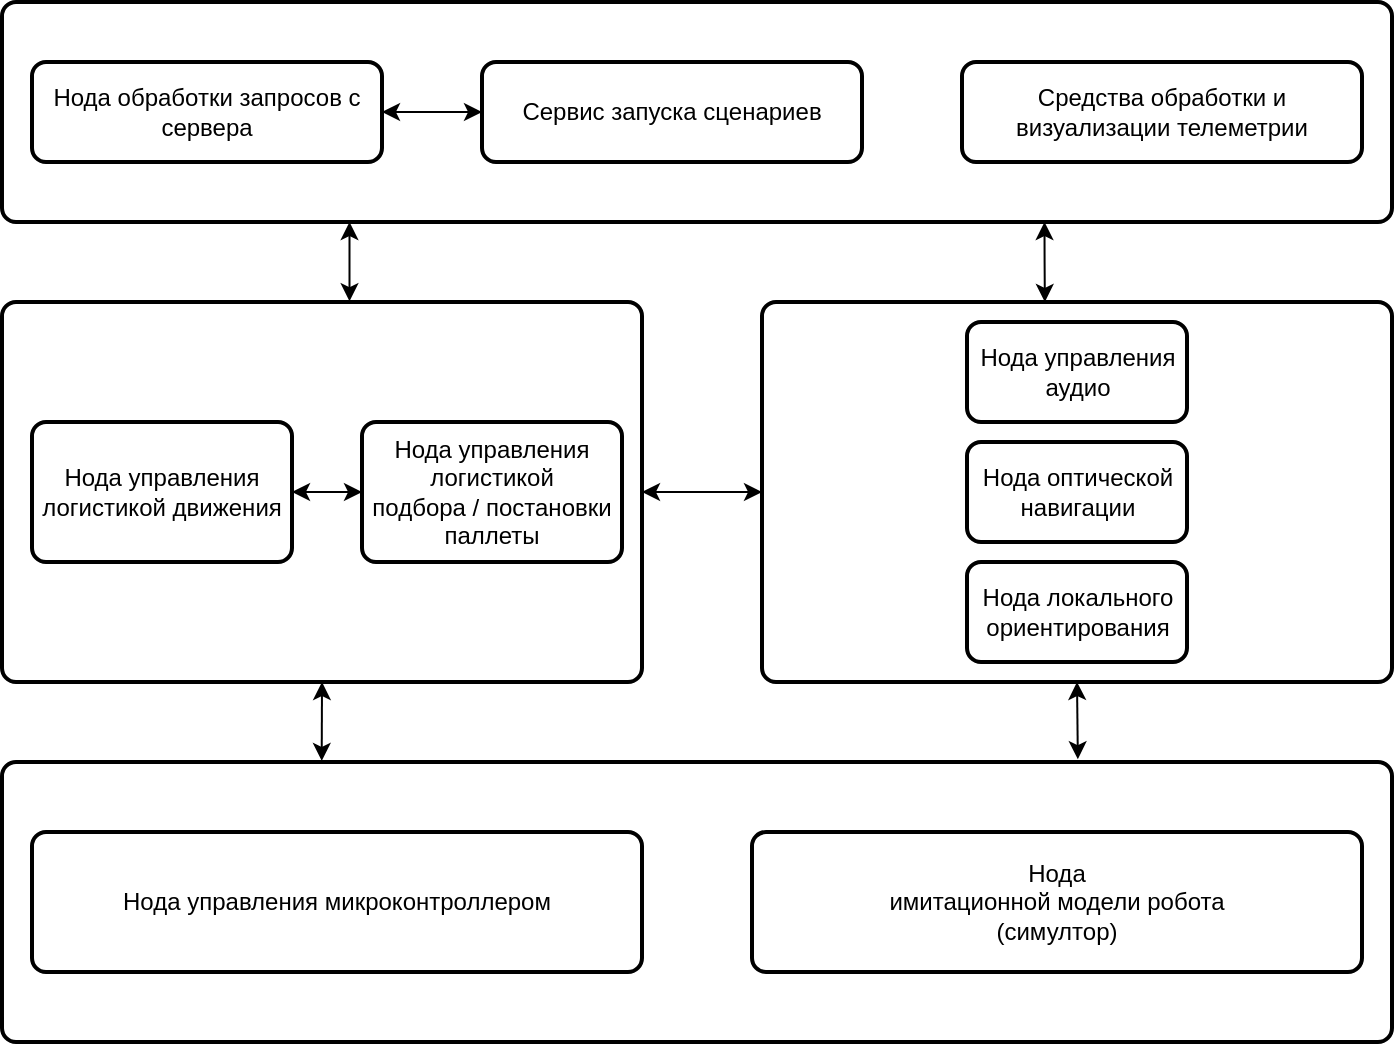 <mxfile version="24.8.3">
  <diagram name="Страница — 1" id="Lid2r2EDo0fxVjvlRvmw">
    <mxGraphModel dx="1235" dy="614" grid="1" gridSize="10" guides="1" tooltips="1" connect="1" arrows="1" fold="1" page="1" pageScale="1" pageWidth="827" pageHeight="1169" math="0" shadow="0">
      <root>
        <mxCell id="0" />
        <mxCell id="1" parent="0" />
        <mxCell id="lm9w9J3FANfo3lZdisOQ-15" value="" style="rounded=1;whiteSpace=wrap;html=1;absoluteArcSize=1;arcSize=14;strokeWidth=2;" vertex="1" parent="1">
          <mxGeometry x="120" y="20" width="695" height="110" as="geometry" />
        </mxCell>
        <mxCell id="lm9w9J3FANfo3lZdisOQ-14" value="" style="rounded=1;whiteSpace=wrap;html=1;absoluteArcSize=1;arcSize=14;strokeWidth=2;" vertex="1" parent="1">
          <mxGeometry x="120" y="400" width="695" height="140" as="geometry" />
        </mxCell>
        <mxCell id="lm9w9J3FANfo3lZdisOQ-11" value="" style="rounded=1;whiteSpace=wrap;html=1;absoluteArcSize=1;arcSize=14;strokeWidth=2;" vertex="1" parent="1">
          <mxGeometry x="500" y="170" width="315" height="190" as="geometry" />
        </mxCell>
        <mxCell id="lm9w9J3FANfo3lZdisOQ-22" style="edgeStyle=orthogonalEdgeStyle;rounded=0;orthogonalLoop=1;jettySize=auto;html=1;exitX=1;exitY=0.5;exitDx=0;exitDy=0;entryX=0;entryY=0.5;entryDx=0;entryDy=0;startArrow=classic;startFill=1;" edge="1" parent="1" source="lm9w9J3FANfo3lZdisOQ-10" target="lm9w9J3FANfo3lZdisOQ-11">
          <mxGeometry relative="1" as="geometry" />
        </mxCell>
        <mxCell id="lm9w9J3FANfo3lZdisOQ-10" value="" style="rounded=1;whiteSpace=wrap;html=1;absoluteArcSize=1;arcSize=14;strokeWidth=2;" vertex="1" parent="1">
          <mxGeometry x="120" y="170" width="320" height="190" as="geometry" />
        </mxCell>
        <mxCell id="lm9w9J3FANfo3lZdisOQ-2" value="Нода оптической навигации" style="rounded=1;whiteSpace=wrap;html=1;absoluteArcSize=1;arcSize=14;strokeWidth=2;" vertex="1" parent="1">
          <mxGeometry x="602.5" y="240" width="110" height="50" as="geometry" />
        </mxCell>
        <mxCell id="lm9w9J3FANfo3lZdisOQ-3" value="Нода управления микроконтроллером" style="rounded=1;whiteSpace=wrap;html=1;absoluteArcSize=1;arcSize=14;strokeWidth=2;" vertex="1" parent="1">
          <mxGeometry x="135" y="435" width="305" height="70" as="geometry" />
        </mxCell>
        <mxCell id="lm9w9J3FANfo3lZdisOQ-4" value="Нода локального ориентирования" style="rounded=1;whiteSpace=wrap;html=1;absoluteArcSize=1;arcSize=14;strokeWidth=2;" vertex="1" parent="1">
          <mxGeometry x="602.5" y="300" width="110" height="50" as="geometry" />
        </mxCell>
        <mxCell id="lm9w9J3FANfo3lZdisOQ-5" value="Нода управления аудио" style="rounded=1;whiteSpace=wrap;html=1;absoluteArcSize=1;arcSize=14;strokeWidth=2;" vertex="1" parent="1">
          <mxGeometry x="602.5" y="180" width="110" height="50" as="geometry" />
        </mxCell>
        <mxCell id="lm9w9J3FANfo3lZdisOQ-7" value="Нода управления логистикой движения" style="rounded=1;whiteSpace=wrap;html=1;absoluteArcSize=1;arcSize=14;strokeWidth=2;" vertex="1" parent="1">
          <mxGeometry x="135" y="230" width="130" height="70" as="geometry" />
        </mxCell>
        <mxCell id="lm9w9J3FANfo3lZdisOQ-24" style="edgeStyle=orthogonalEdgeStyle;rounded=0;orthogonalLoop=1;jettySize=auto;html=1;exitX=0;exitY=0.5;exitDx=0;exitDy=0;entryX=1;entryY=0.5;entryDx=0;entryDy=0;startArrow=classic;startFill=1;" edge="1" parent="1" source="lm9w9J3FANfo3lZdisOQ-8" target="lm9w9J3FANfo3lZdisOQ-7">
          <mxGeometry relative="1" as="geometry" />
        </mxCell>
        <mxCell id="lm9w9J3FANfo3lZdisOQ-8" value="Нода управления логистикой&lt;div&gt;подбора / постановки паллеты&lt;/div&gt;" style="rounded=1;whiteSpace=wrap;html=1;absoluteArcSize=1;arcSize=14;strokeWidth=2;" vertex="1" parent="1">
          <mxGeometry x="300" y="230" width="130" height="70" as="geometry" />
        </mxCell>
        <mxCell id="lm9w9J3FANfo3lZdisOQ-17" style="edgeStyle=orthogonalEdgeStyle;rounded=0;orthogonalLoop=1;jettySize=auto;html=1;exitX=1;exitY=0.5;exitDx=0;exitDy=0;startArrow=classic;startFill=1;" edge="1" parent="1" source="lm9w9J3FANfo3lZdisOQ-9" target="lm9w9J3FANfo3lZdisOQ-16">
          <mxGeometry relative="1" as="geometry" />
        </mxCell>
        <mxCell id="lm9w9J3FANfo3lZdisOQ-9" value="Нода обработки запросов с сервера" style="rounded=1;whiteSpace=wrap;html=1;absoluteArcSize=1;arcSize=14;strokeWidth=2;" vertex="1" parent="1">
          <mxGeometry x="135" y="50" width="175" height="50" as="geometry" />
        </mxCell>
        <mxCell id="lm9w9J3FANfo3lZdisOQ-12" value="Нода&lt;div&gt;имитационной модели робота&lt;/div&gt;&lt;div&gt;(симултор)&lt;/div&gt;" style="rounded=1;whiteSpace=wrap;html=1;absoluteArcSize=1;arcSize=14;strokeWidth=2;" vertex="1" parent="1">
          <mxGeometry x="495" y="435" width="305" height="70" as="geometry" />
        </mxCell>
        <mxCell id="lm9w9J3FANfo3lZdisOQ-13" value="Средства обработки и визуализации телеметрии" style="rounded=1;whiteSpace=wrap;html=1;absoluteArcSize=1;arcSize=14;strokeWidth=2;" vertex="1" parent="1">
          <mxGeometry x="600" y="50" width="200" height="50" as="geometry" />
        </mxCell>
        <mxCell id="lm9w9J3FANfo3lZdisOQ-16" value="Сервис запуска сценариев" style="rounded=1;whiteSpace=wrap;html=1;absoluteArcSize=1;arcSize=14;strokeWidth=2;" vertex="1" parent="1">
          <mxGeometry x="360" y="50" width="190" height="50" as="geometry" />
        </mxCell>
        <mxCell id="lm9w9J3FANfo3lZdisOQ-19" style="edgeStyle=orthogonalEdgeStyle;rounded=0;orthogonalLoop=1;jettySize=auto;html=1;exitX=0.25;exitY=1;exitDx=0;exitDy=0;entryX=0.543;entryY=-0.002;entryDx=0;entryDy=0;entryPerimeter=0;startArrow=classic;startFill=1;" edge="1" parent="1" source="lm9w9J3FANfo3lZdisOQ-15" target="lm9w9J3FANfo3lZdisOQ-10">
          <mxGeometry relative="1" as="geometry" />
        </mxCell>
        <mxCell id="lm9w9J3FANfo3lZdisOQ-21" style="edgeStyle=orthogonalEdgeStyle;rounded=0;orthogonalLoop=1;jettySize=auto;html=1;exitX=0.75;exitY=1;exitDx=0;exitDy=0;entryX=0.449;entryY=0;entryDx=0;entryDy=0;entryPerimeter=0;startArrow=classic;startFill=1;" edge="1" parent="1" source="lm9w9J3FANfo3lZdisOQ-15" target="lm9w9J3FANfo3lZdisOQ-11">
          <mxGeometry relative="1" as="geometry" />
        </mxCell>
        <mxCell id="lm9w9J3FANfo3lZdisOQ-25" style="edgeStyle=orthogonalEdgeStyle;rounded=0;orthogonalLoop=1;jettySize=auto;html=1;exitX=0.5;exitY=1;exitDx=0;exitDy=0;entryX=0.23;entryY=-0.004;entryDx=0;entryDy=0;entryPerimeter=0;startArrow=classic;startFill=1;" edge="1" parent="1" source="lm9w9J3FANfo3lZdisOQ-10" target="lm9w9J3FANfo3lZdisOQ-14">
          <mxGeometry relative="1" as="geometry" />
        </mxCell>
        <mxCell id="lm9w9J3FANfo3lZdisOQ-26" style="edgeStyle=orthogonalEdgeStyle;rounded=0;orthogonalLoop=1;jettySize=auto;html=1;exitX=0.5;exitY=1;exitDx=0;exitDy=0;entryX=0.774;entryY=-0.01;entryDx=0;entryDy=0;entryPerimeter=0;startArrow=classic;startFill=1;" edge="1" parent="1" source="lm9w9J3FANfo3lZdisOQ-11" target="lm9w9J3FANfo3lZdisOQ-14">
          <mxGeometry relative="1" as="geometry" />
        </mxCell>
      </root>
    </mxGraphModel>
  </diagram>
</mxfile>
